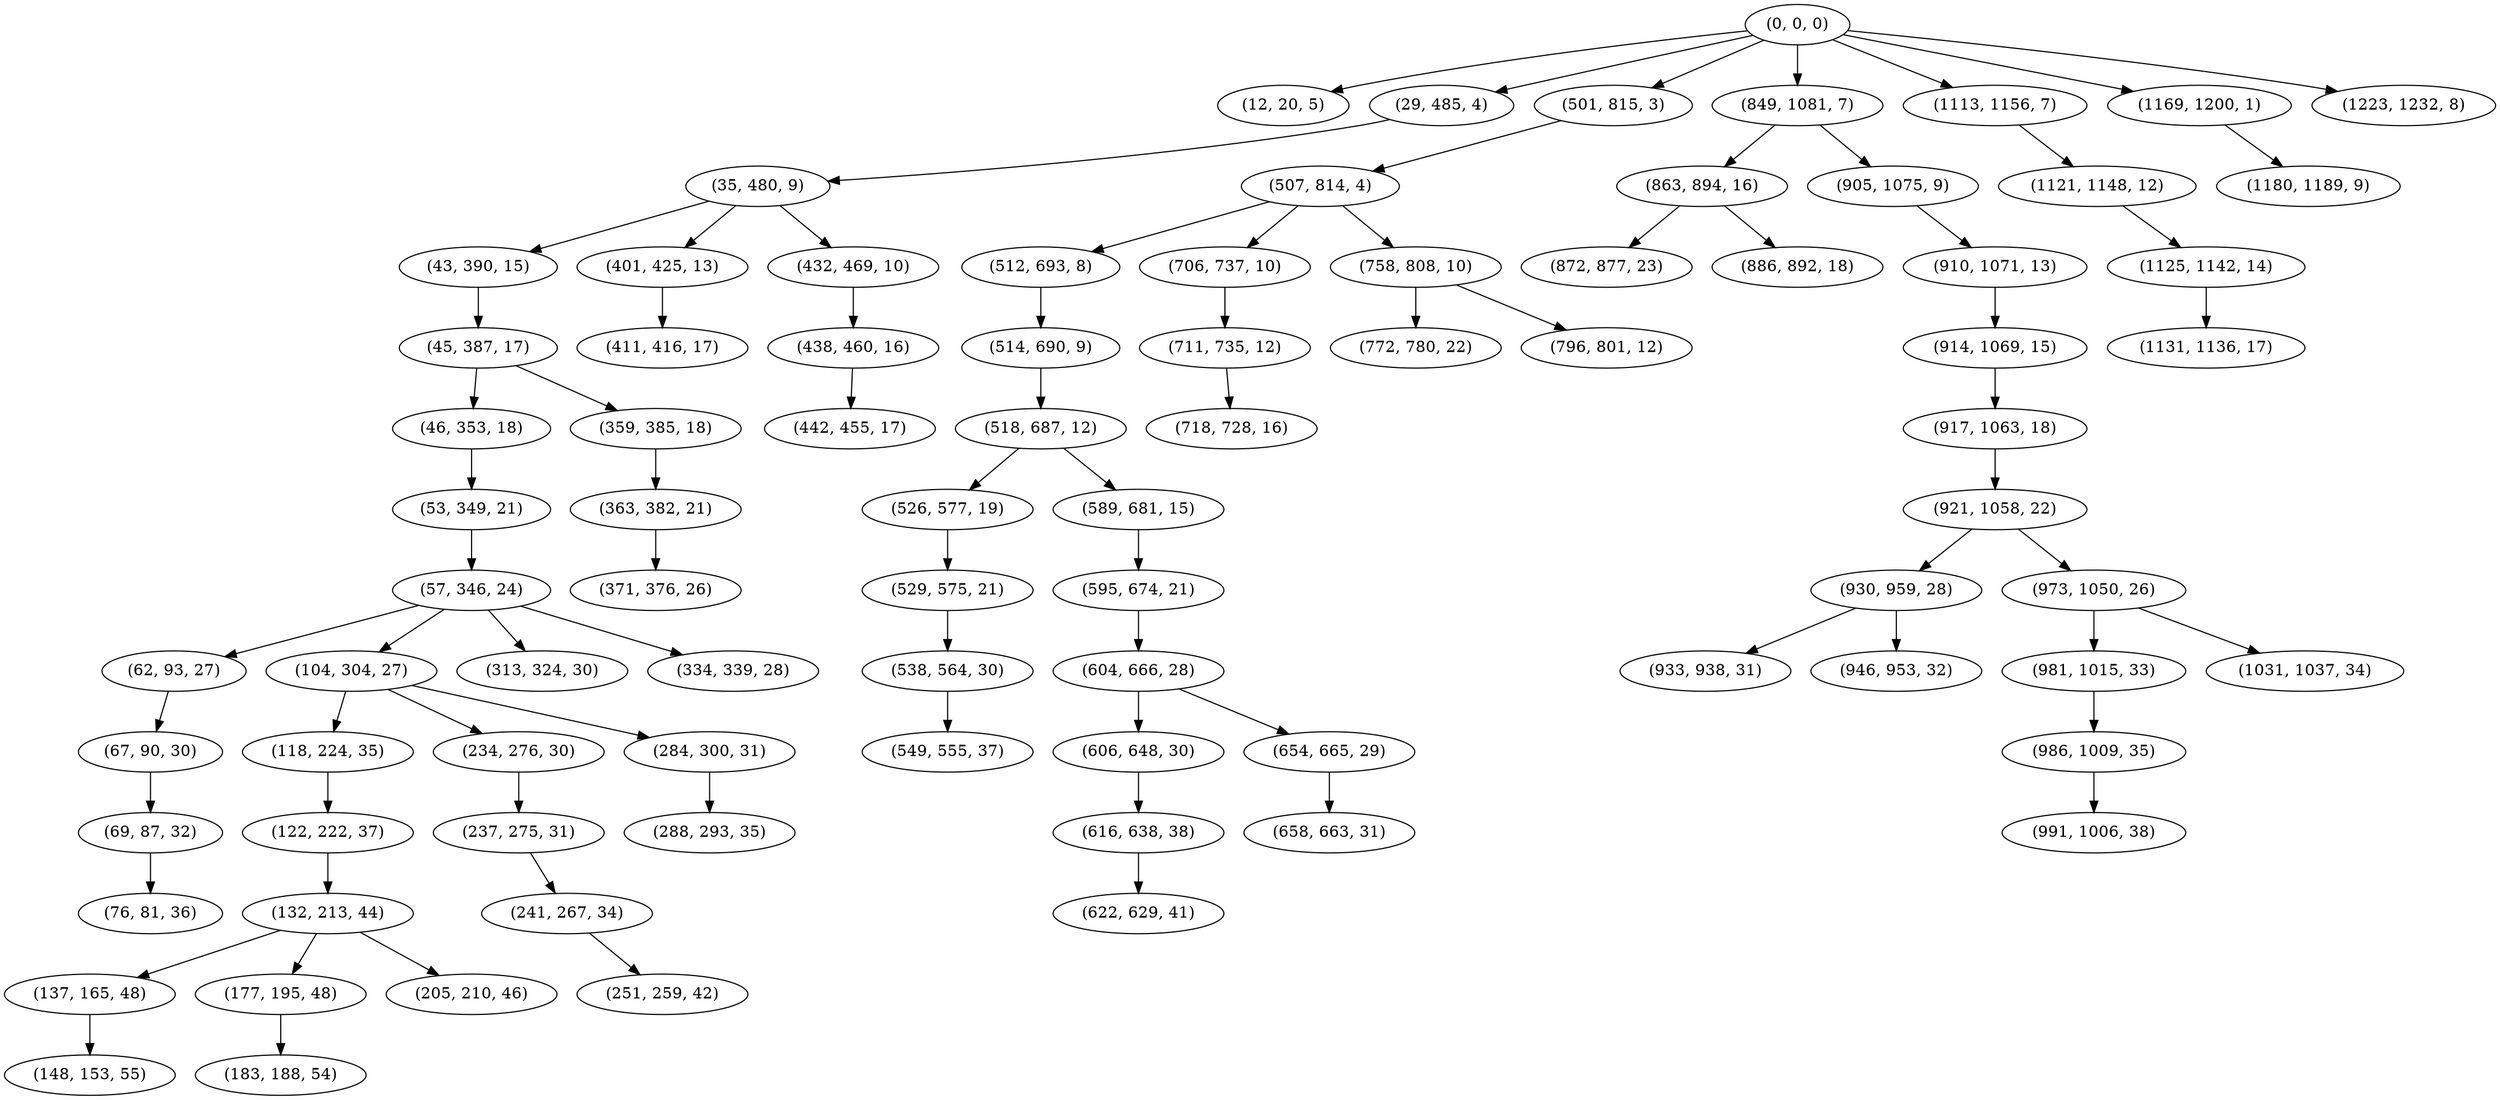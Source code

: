 digraph tree {
    "(0, 0, 0)";
    "(12, 20, 5)";
    "(29, 485, 4)";
    "(35, 480, 9)";
    "(43, 390, 15)";
    "(45, 387, 17)";
    "(46, 353, 18)";
    "(53, 349, 21)";
    "(57, 346, 24)";
    "(62, 93, 27)";
    "(67, 90, 30)";
    "(69, 87, 32)";
    "(76, 81, 36)";
    "(104, 304, 27)";
    "(118, 224, 35)";
    "(122, 222, 37)";
    "(132, 213, 44)";
    "(137, 165, 48)";
    "(148, 153, 55)";
    "(177, 195, 48)";
    "(183, 188, 54)";
    "(205, 210, 46)";
    "(234, 276, 30)";
    "(237, 275, 31)";
    "(241, 267, 34)";
    "(251, 259, 42)";
    "(284, 300, 31)";
    "(288, 293, 35)";
    "(313, 324, 30)";
    "(334, 339, 28)";
    "(359, 385, 18)";
    "(363, 382, 21)";
    "(371, 376, 26)";
    "(401, 425, 13)";
    "(411, 416, 17)";
    "(432, 469, 10)";
    "(438, 460, 16)";
    "(442, 455, 17)";
    "(501, 815, 3)";
    "(507, 814, 4)";
    "(512, 693, 8)";
    "(514, 690, 9)";
    "(518, 687, 12)";
    "(526, 577, 19)";
    "(529, 575, 21)";
    "(538, 564, 30)";
    "(549, 555, 37)";
    "(589, 681, 15)";
    "(595, 674, 21)";
    "(604, 666, 28)";
    "(606, 648, 30)";
    "(616, 638, 38)";
    "(622, 629, 41)";
    "(654, 665, 29)";
    "(658, 663, 31)";
    "(706, 737, 10)";
    "(711, 735, 12)";
    "(718, 728, 16)";
    "(758, 808, 10)";
    "(772, 780, 22)";
    "(796, 801, 12)";
    "(849, 1081, 7)";
    "(863, 894, 16)";
    "(872, 877, 23)";
    "(886, 892, 18)";
    "(905, 1075, 9)";
    "(910, 1071, 13)";
    "(914, 1069, 15)";
    "(917, 1063, 18)";
    "(921, 1058, 22)";
    "(930, 959, 28)";
    "(933, 938, 31)";
    "(946, 953, 32)";
    "(973, 1050, 26)";
    "(981, 1015, 33)";
    "(986, 1009, 35)";
    "(991, 1006, 38)";
    "(1031, 1037, 34)";
    "(1113, 1156, 7)";
    "(1121, 1148, 12)";
    "(1125, 1142, 14)";
    "(1131, 1136, 17)";
    "(1169, 1200, 1)";
    "(1180, 1189, 9)";
    "(1223, 1232, 8)";
    "(0, 0, 0)" -> "(12, 20, 5)";
    "(0, 0, 0)" -> "(29, 485, 4)";
    "(0, 0, 0)" -> "(501, 815, 3)";
    "(0, 0, 0)" -> "(849, 1081, 7)";
    "(0, 0, 0)" -> "(1113, 1156, 7)";
    "(0, 0, 0)" -> "(1169, 1200, 1)";
    "(0, 0, 0)" -> "(1223, 1232, 8)";
    "(29, 485, 4)" -> "(35, 480, 9)";
    "(35, 480, 9)" -> "(43, 390, 15)";
    "(35, 480, 9)" -> "(401, 425, 13)";
    "(35, 480, 9)" -> "(432, 469, 10)";
    "(43, 390, 15)" -> "(45, 387, 17)";
    "(45, 387, 17)" -> "(46, 353, 18)";
    "(45, 387, 17)" -> "(359, 385, 18)";
    "(46, 353, 18)" -> "(53, 349, 21)";
    "(53, 349, 21)" -> "(57, 346, 24)";
    "(57, 346, 24)" -> "(62, 93, 27)";
    "(57, 346, 24)" -> "(104, 304, 27)";
    "(57, 346, 24)" -> "(313, 324, 30)";
    "(57, 346, 24)" -> "(334, 339, 28)";
    "(62, 93, 27)" -> "(67, 90, 30)";
    "(67, 90, 30)" -> "(69, 87, 32)";
    "(69, 87, 32)" -> "(76, 81, 36)";
    "(104, 304, 27)" -> "(118, 224, 35)";
    "(104, 304, 27)" -> "(234, 276, 30)";
    "(104, 304, 27)" -> "(284, 300, 31)";
    "(118, 224, 35)" -> "(122, 222, 37)";
    "(122, 222, 37)" -> "(132, 213, 44)";
    "(132, 213, 44)" -> "(137, 165, 48)";
    "(132, 213, 44)" -> "(177, 195, 48)";
    "(132, 213, 44)" -> "(205, 210, 46)";
    "(137, 165, 48)" -> "(148, 153, 55)";
    "(177, 195, 48)" -> "(183, 188, 54)";
    "(234, 276, 30)" -> "(237, 275, 31)";
    "(237, 275, 31)" -> "(241, 267, 34)";
    "(241, 267, 34)" -> "(251, 259, 42)";
    "(284, 300, 31)" -> "(288, 293, 35)";
    "(359, 385, 18)" -> "(363, 382, 21)";
    "(363, 382, 21)" -> "(371, 376, 26)";
    "(401, 425, 13)" -> "(411, 416, 17)";
    "(432, 469, 10)" -> "(438, 460, 16)";
    "(438, 460, 16)" -> "(442, 455, 17)";
    "(501, 815, 3)" -> "(507, 814, 4)";
    "(507, 814, 4)" -> "(512, 693, 8)";
    "(507, 814, 4)" -> "(706, 737, 10)";
    "(507, 814, 4)" -> "(758, 808, 10)";
    "(512, 693, 8)" -> "(514, 690, 9)";
    "(514, 690, 9)" -> "(518, 687, 12)";
    "(518, 687, 12)" -> "(526, 577, 19)";
    "(518, 687, 12)" -> "(589, 681, 15)";
    "(526, 577, 19)" -> "(529, 575, 21)";
    "(529, 575, 21)" -> "(538, 564, 30)";
    "(538, 564, 30)" -> "(549, 555, 37)";
    "(589, 681, 15)" -> "(595, 674, 21)";
    "(595, 674, 21)" -> "(604, 666, 28)";
    "(604, 666, 28)" -> "(606, 648, 30)";
    "(604, 666, 28)" -> "(654, 665, 29)";
    "(606, 648, 30)" -> "(616, 638, 38)";
    "(616, 638, 38)" -> "(622, 629, 41)";
    "(654, 665, 29)" -> "(658, 663, 31)";
    "(706, 737, 10)" -> "(711, 735, 12)";
    "(711, 735, 12)" -> "(718, 728, 16)";
    "(758, 808, 10)" -> "(772, 780, 22)";
    "(758, 808, 10)" -> "(796, 801, 12)";
    "(849, 1081, 7)" -> "(863, 894, 16)";
    "(849, 1081, 7)" -> "(905, 1075, 9)";
    "(863, 894, 16)" -> "(872, 877, 23)";
    "(863, 894, 16)" -> "(886, 892, 18)";
    "(905, 1075, 9)" -> "(910, 1071, 13)";
    "(910, 1071, 13)" -> "(914, 1069, 15)";
    "(914, 1069, 15)" -> "(917, 1063, 18)";
    "(917, 1063, 18)" -> "(921, 1058, 22)";
    "(921, 1058, 22)" -> "(930, 959, 28)";
    "(921, 1058, 22)" -> "(973, 1050, 26)";
    "(930, 959, 28)" -> "(933, 938, 31)";
    "(930, 959, 28)" -> "(946, 953, 32)";
    "(973, 1050, 26)" -> "(981, 1015, 33)";
    "(973, 1050, 26)" -> "(1031, 1037, 34)";
    "(981, 1015, 33)" -> "(986, 1009, 35)";
    "(986, 1009, 35)" -> "(991, 1006, 38)";
    "(1113, 1156, 7)" -> "(1121, 1148, 12)";
    "(1121, 1148, 12)" -> "(1125, 1142, 14)";
    "(1125, 1142, 14)" -> "(1131, 1136, 17)";
    "(1169, 1200, 1)" -> "(1180, 1189, 9)";
}
